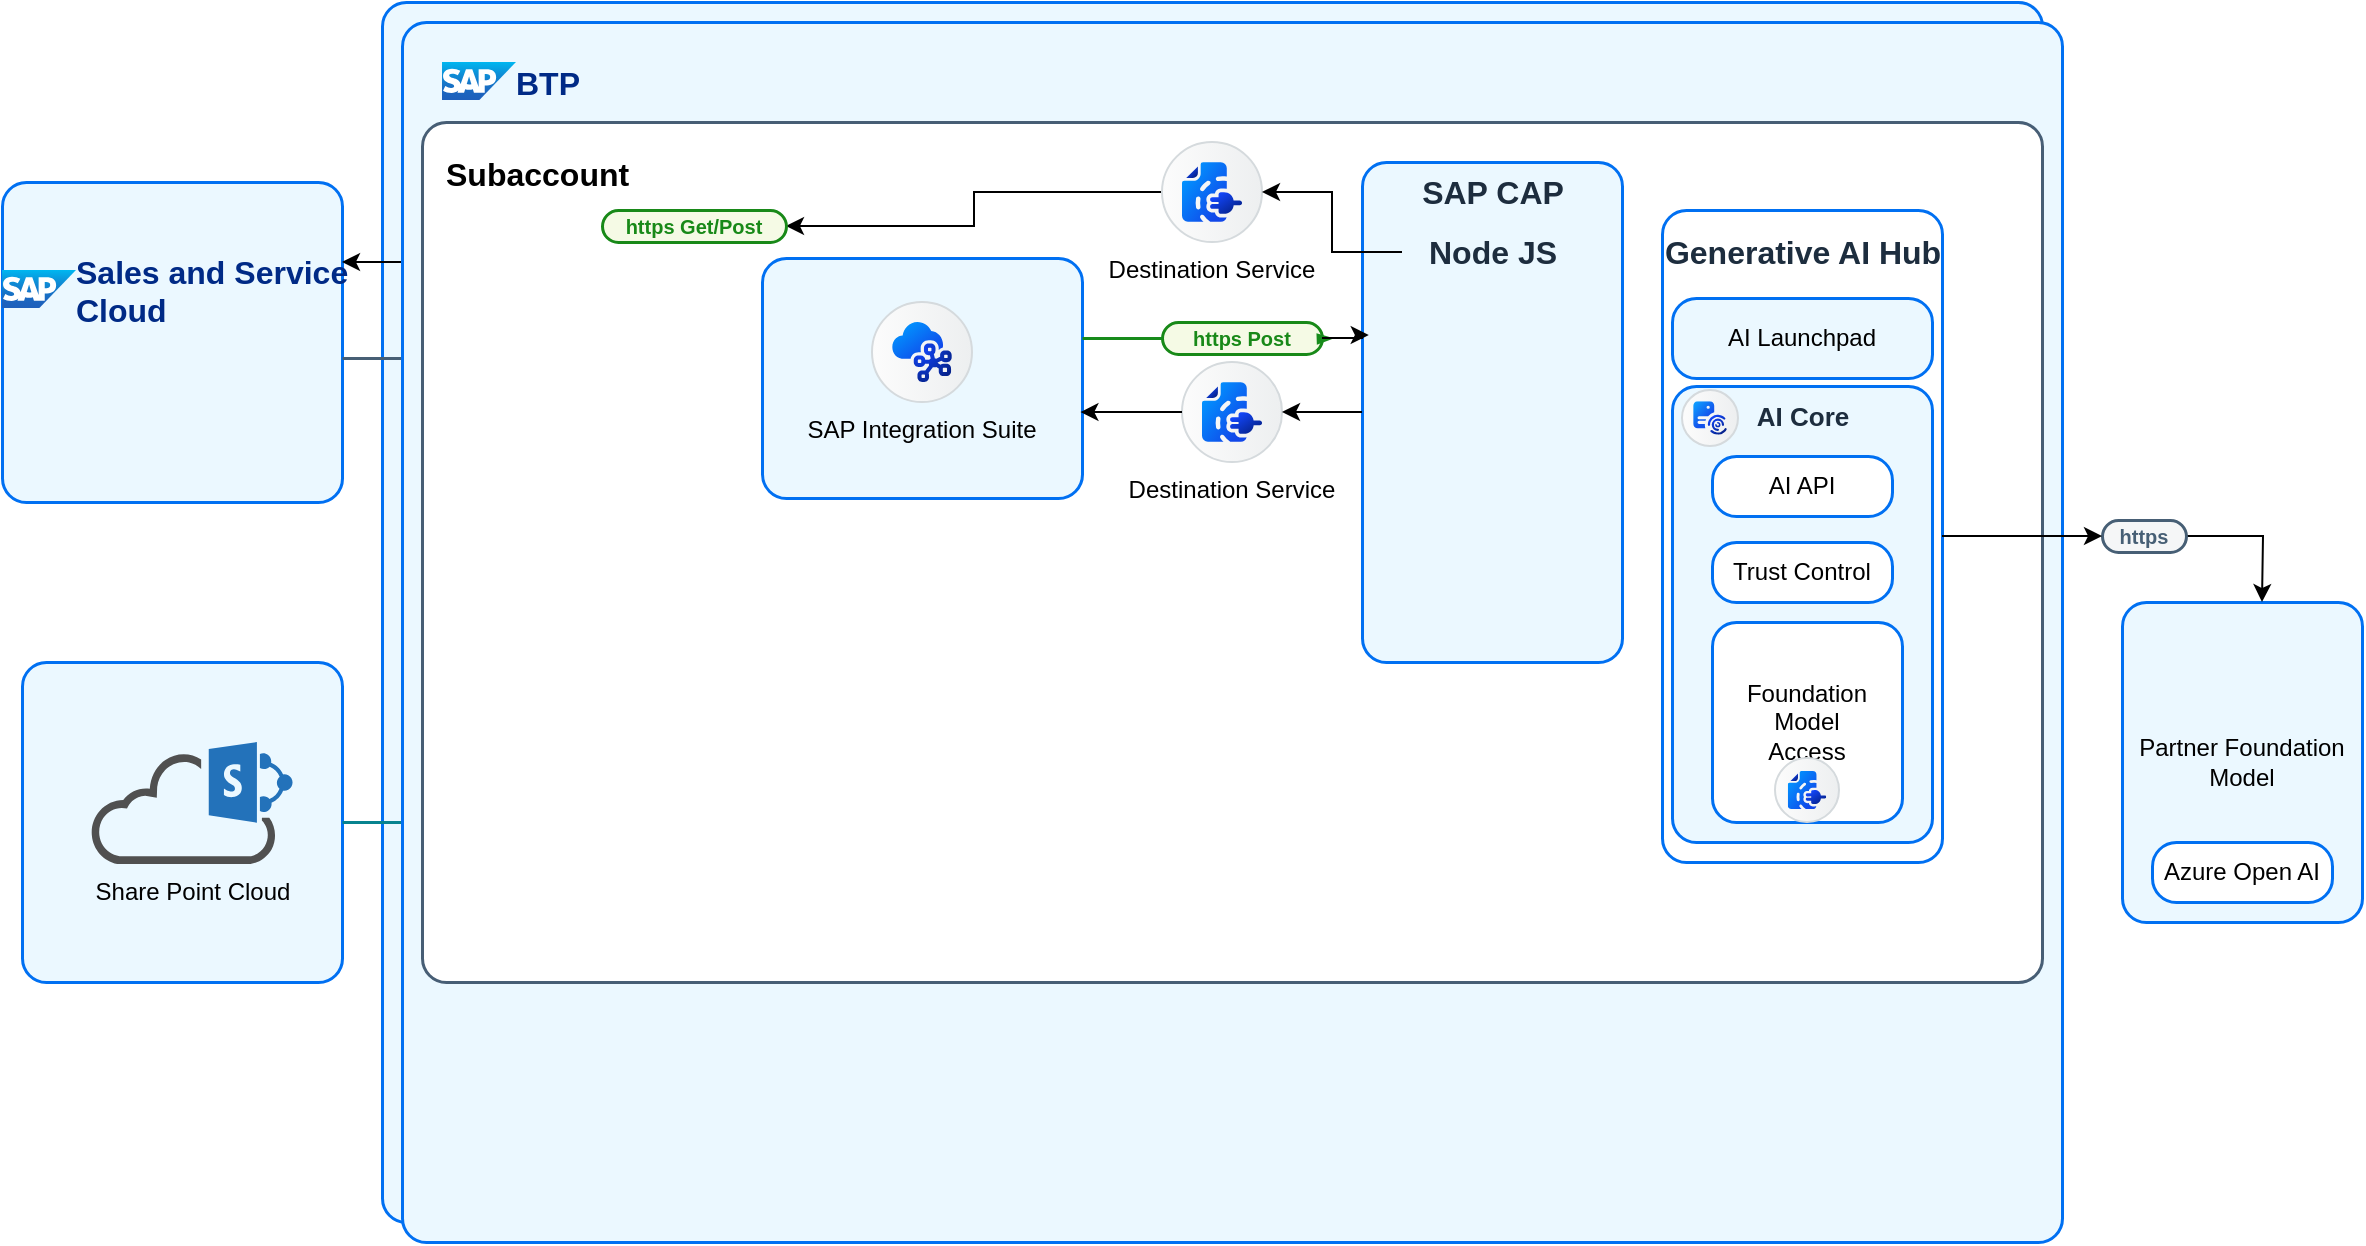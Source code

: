 <mxfile version="26.2.2">
  <diagram name="Page-1" id="Yag0mdinwdJECd6g6KUp">
    <mxGraphModel dx="1976" dy="1744" grid="1" gridSize="10" guides="1" tooltips="1" connect="1" arrows="1" fold="1" page="1" pageScale="1" pageWidth="850" pageHeight="1100" math="0" shadow="0">
      <root>
        <mxCell id="0" />
        <mxCell id="1" parent="0" />
        <mxCell id="W-08lDt5VjioLUpuFYYB-1" value="" style="rounded=1;whiteSpace=wrap;html=1;strokeColor=#0070F2;fillColor=#EBF8FF;arcSize=24;absoluteArcSize=1;imageWidth=64;imageHeight=64;strokeWidth=1.5;" vertex="1" parent="1">
          <mxGeometry x="-130" y="-170" width="830" height="610" as="geometry" />
        </mxCell>
        <mxCell id="W-08lDt5VjioLUpuFYYB-2" value="BTP" style="image;image=img/lib/sap/SAP_Logo.svg;editableCssRules=.*;part=1;verticalLabelPosition=middle;labelBackgroundColor=none;verticalAlign=middle;imageAspect=0;labelPosition=right;align=left;fontSize=16;fontStyle=1;spacingLeft=0;fontColor=#002A86;spacing=0;" vertex="1" parent="W-08lDt5VjioLUpuFYYB-1">
          <mxGeometry width="37" height="19" relative="1" as="geometry">
            <mxPoint x="20" y="20" as="offset" />
          </mxGeometry>
        </mxCell>
        <mxCell id="W-08lDt5VjioLUpuFYYB-3" value="Subaccount&lt;div&gt;&lt;br&gt;&lt;/div&gt;" style="rounded=1;whiteSpace=wrap;html=1;strokeColor=#475E75;fillColor=#ffffff;arcSize=24;absoluteArcSize=1;imageWidth=64;imageHeight=64;strokeWidth=1.5;part=1;verticalAlign=top;align=left;fontSize=16;fontStyle=1;spacingLeft=10;spacingTop=10;" vertex="1" parent="W-08lDt5VjioLUpuFYYB-1">
          <mxGeometry x="10" y="50" width="810" height="430" as="geometry" />
        </mxCell>
        <mxCell id="W-08lDt5VjioLUpuFYYB-20" value="" style="rounded=1;whiteSpace=wrap;html=1;strokeColor=#0070F2;fillColor=#EBF8FF;arcSize=24;absoluteArcSize=1;imageWidth=64;imageHeight=64;strokeWidth=1.5;" vertex="1" parent="W-08lDt5VjioLUpuFYYB-1">
          <mxGeometry x="180" y="118" width="160" height="120" as="geometry" />
        </mxCell>
        <mxCell id="W-08lDt5VjioLUpuFYYB-22" value="SAP Integration Suite" style="shape=mxgraph.sap.icon;labelPosition=center;verticalLabelPosition=bottom;align=center;verticalAlign=top;strokeWidth=1;strokeColor=#D5DADD;fillColor=#EDEFF0;gradientColor=#FCFCFC;gradientDirection=west;aspect=fixed;SAPIcon=SAP_Integration_Suite_-_Cloud_Integration" vertex="1" parent="W-08lDt5VjioLUpuFYYB-1">
          <mxGeometry x="235" y="140" width="50" height="50" as="geometry" />
        </mxCell>
        <mxCell id="W-08lDt5VjioLUpuFYYB-32" value="" style="rounded=1;whiteSpace=wrap;html=1;strokeColor=#0070F2;fillColor=#EBF8FF;arcSize=24;absoluteArcSize=1;imageWidth=64;imageHeight=64;strokeWidth=1.5;" vertex="1" parent="W-08lDt5VjioLUpuFYYB-1">
          <mxGeometry x="480" y="70" width="130" height="250" as="geometry" />
        </mxCell>
        <mxCell id="W-08lDt5VjioLUpuFYYB-99" style="edgeStyle=orthogonalEdgeStyle;rounded=0;orthogonalLoop=1;jettySize=auto;html=1;entryX=1;entryY=0.5;entryDx=0;entryDy=0;" edge="1" parent="W-08lDt5VjioLUpuFYYB-1" source="W-08lDt5VjioLUpuFYYB-50" target="W-08lDt5VjioLUpuFYYB-86">
          <mxGeometry relative="1" as="geometry" />
        </mxCell>
        <mxCell id="W-08lDt5VjioLUpuFYYB-50" value="Destination Service" style="shape=mxgraph.sap.icon;labelPosition=center;verticalLabelPosition=bottom;align=center;verticalAlign=top;strokeWidth=1;strokeColor=#D5DADD;fillColor=#EDEFF0;gradientColor=#FCFCFC;gradientDirection=west;aspect=fixed;SAPIcon=SAP_Destination_service" vertex="1" parent="W-08lDt5VjioLUpuFYYB-1">
          <mxGeometry x="380" y="60" width="50" height="50" as="geometry" />
        </mxCell>
        <mxCell id="W-08lDt5VjioLUpuFYYB-54" value="Destination Service" style="shape=mxgraph.sap.icon;labelPosition=center;verticalLabelPosition=bottom;align=center;verticalAlign=top;strokeWidth=1;strokeColor=#D5DADD;fillColor=#EDEFF0;gradientColor=#FCFCFC;gradientDirection=west;aspect=fixed;SAPIcon=SAP_Destination_service" vertex="1" parent="W-08lDt5VjioLUpuFYYB-1">
          <mxGeometry x="390" y="170" width="50" height="50" as="geometry" />
        </mxCell>
        <mxCell id="W-08lDt5VjioLUpuFYYB-57" value="&lt;b style=&quot;font-family: arial; font-size: 16px;&quot;&gt;SAP CAP&lt;/b&gt;" style="text;html=1;align=center;verticalAlign=middle;resizable=0;points=[[0,0.5,0,0,0],[0.5,0,0,0,0],[0.5,1,0,0,0],[1,0.5,0,0,0]];autosize=1;strokeColor=none;fillColor=none;fontSize=12;fontColor=#1D2D3E;fontFamily=Helvetica;" vertex="1" parent="W-08lDt5VjioLUpuFYYB-1">
          <mxGeometry x="500" y="70" width="90" height="30" as="geometry" />
        </mxCell>
        <mxCell id="W-08lDt5VjioLUpuFYYB-104" style="edgeStyle=orthogonalEdgeStyle;rounded=0;orthogonalLoop=1;jettySize=auto;html=1;" edge="1" parent="W-08lDt5VjioLUpuFYYB-1" source="W-08lDt5VjioLUpuFYYB-60" target="W-08lDt5VjioLUpuFYYB-50">
          <mxGeometry relative="1" as="geometry" />
        </mxCell>
        <mxCell id="W-08lDt5VjioLUpuFYYB-60" value="&lt;font face=&quot;arial&quot; style=&quot;font-size: 16px;&quot;&gt;&lt;b style=&quot;font-size: 16px;&quot;&gt;Node JS&lt;/b&gt;&lt;/font&gt;" style="text;html=1;align=center;verticalAlign=middle;resizable=0;points=[[0,0.5,0,0,0],[0.5,0,0,0,0],[0.5,1,0,0,0],[1,0.5,0,0,0]];autosize=1;strokeColor=none;fillColor=none;fontSize=12;fontColor=#1D2D3E;fontFamily=Helvetica;" vertex="1" parent="W-08lDt5VjioLUpuFYYB-1">
          <mxGeometry x="500" y="100" width="90" height="30" as="geometry" />
        </mxCell>
        <mxCell id="W-08lDt5VjioLUpuFYYB-67" value="&lt;p style=&quot;line-height: 114%;&quot;&gt;&lt;font color=&quot;#188918&quot; size=&quot;1&quot;&gt;&lt;b style=&quot;&quot;&gt;https Post&lt;/b&gt;&lt;/font&gt;&lt;/p&gt;" style="rounded=1;whiteSpace=wrap;html=1;arcSize=50;strokeColor=#188918;fillColor=#f5fae5;fontColor=#266f3a;strokeWidth=1.5;" vertex="1" parent="W-08lDt5VjioLUpuFYYB-1">
          <mxGeometry x="380" y="150" width="80" height="16" as="geometry" />
        </mxCell>
        <mxCell id="W-08lDt5VjioLUpuFYYB-68" value="" style="endArrow=none;html=1;rounded=0;entryX=0;entryY=0.5;entryDx=0;entryDy=0;strokeColor=#178b1b;strokeWidth=1.5;" edge="1" target="W-08lDt5VjioLUpuFYYB-67" parent="W-08lDt5VjioLUpuFYYB-1">
          <mxGeometry width="50" height="50" relative="1" as="geometry">
            <mxPoint x="340" y="158" as="sourcePoint" />
            <mxPoint x="400" y="148" as="targetPoint" />
          </mxGeometry>
        </mxCell>
        <mxCell id="W-08lDt5VjioLUpuFYYB-69" value="" style="endArrow=blockThin;html=1;rounded=0;entryX=0;entryY=0.5;entryDx=0;entryDy=0;strokeColor=#178b1b;strokeWidth=1.5;exitX=1.015;exitY=0.505;exitDx=0;exitDy=0;exitPerimeter=0;endFill=1;endSize=4;startSize=4;" edge="1" source="W-08lDt5VjioLUpuFYYB-67" parent="W-08lDt5VjioLUpuFYYB-1">
          <mxGeometry width="50" height="50" relative="1" as="geometry">
            <mxPoint x="425" y="157.95" as="sourcePoint" />
            <mxPoint x="465" y="157.95" as="targetPoint" />
          </mxGeometry>
        </mxCell>
        <mxCell id="W-08lDt5VjioLUpuFYYB-86" value="&lt;p style=&quot;line-height: 114%;&quot;&gt;&lt;font size=&quot;1&quot; color=&quot;#188918&quot;&gt;&lt;b&gt;https Get/Post&lt;/b&gt;&lt;/font&gt;&lt;/p&gt;" style="rounded=1;whiteSpace=wrap;html=1;arcSize=50;strokeColor=#188918;fillColor=#f5fae5;fontColor=#266f3a;strokeWidth=1.5;" vertex="1" parent="W-08lDt5VjioLUpuFYYB-1">
          <mxGeometry x="100" y="94" width="91.99" height="16" as="geometry" />
        </mxCell>
        <mxCell id="W-08lDt5VjioLUpuFYYB-98" style="edgeStyle=orthogonalEdgeStyle;rounded=0;orthogonalLoop=1;jettySize=auto;html=1;entryX=0.026;entryY=0.346;entryDx=0;entryDy=0;entryPerimeter=0;" edge="1" parent="W-08lDt5VjioLUpuFYYB-1" source="W-08lDt5VjioLUpuFYYB-67" target="W-08lDt5VjioLUpuFYYB-32">
          <mxGeometry relative="1" as="geometry" />
        </mxCell>
        <mxCell id="W-08lDt5VjioLUpuFYYB-100" style="edgeStyle=orthogonalEdgeStyle;rounded=0;orthogonalLoop=1;jettySize=auto;html=1;entryX=1;entryY=0.5;entryDx=0;entryDy=0;entryPerimeter=0;" edge="1" parent="W-08lDt5VjioLUpuFYYB-1" source="W-08lDt5VjioLUpuFYYB-32" target="W-08lDt5VjioLUpuFYYB-54">
          <mxGeometry relative="1" as="geometry" />
        </mxCell>
        <mxCell id="W-08lDt5VjioLUpuFYYB-103" style="edgeStyle=orthogonalEdgeStyle;rounded=0;orthogonalLoop=1;jettySize=auto;html=1;entryX=0.995;entryY=0.642;entryDx=0;entryDy=0;entryPerimeter=0;" edge="1" parent="W-08lDt5VjioLUpuFYYB-1" source="W-08lDt5VjioLUpuFYYB-54" target="W-08lDt5VjioLUpuFYYB-20">
          <mxGeometry relative="1" as="geometry" />
        </mxCell>
        <mxCell id="W-08lDt5VjioLUpuFYYB-108" value="" style="rounded=1;whiteSpace=wrap;html=1;strokeColor=#0070F2;fillColor=#ffffff;arcSize=24;absoluteArcSize=1;imageWidth=64;imageHeight=64;strokeWidth=1.5;" vertex="1" parent="W-08lDt5VjioLUpuFYYB-1">
          <mxGeometry x="630" y="94" width="140" height="326" as="geometry" />
        </mxCell>
        <mxCell id="W-08lDt5VjioLUpuFYYB-109" value="&lt;b style=&quot;font-family: arial; font-size: 16px;&quot;&gt;Generative AI Hub&lt;/b&gt;" style="text;html=1;align=center;verticalAlign=middle;resizable=0;points=[[0,0.5,0,0,0],[0.5,0,0,0,0],[0.5,1,0,0,0],[1,0.5,0,0,0]];autosize=1;strokeColor=none;fillColor=none;fontSize=12;fontColor=#1D2D3E;fontFamily=Helvetica;" vertex="1" parent="W-08lDt5VjioLUpuFYYB-1">
          <mxGeometry x="620" y="100" width="160" height="30" as="geometry" />
        </mxCell>
        <mxCell id="W-08lDt5VjioLUpuFYYB-110" value="AI Launchpad" style="rounded=1;whiteSpace=wrap;html=1;strokeColor=#0070F2;fillColor=#EBF8FF;arcSize=24;absoluteArcSize=1;imageWidth=64;imageHeight=64;strokeWidth=1.5;" vertex="1" parent="W-08lDt5VjioLUpuFYYB-1">
          <mxGeometry x="635" y="138" width="130" height="40" as="geometry" />
        </mxCell>
        <mxCell id="W-08lDt5VjioLUpuFYYB-111" value="" style="rounded=1;whiteSpace=wrap;html=1;strokeColor=#0070F2;fillColor=#EBF8FF;arcSize=24;absoluteArcSize=1;imageWidth=64;imageHeight=64;strokeWidth=1.5;" vertex="1" parent="W-08lDt5VjioLUpuFYYB-1">
          <mxGeometry x="635" y="182" width="130" height="228" as="geometry" />
        </mxCell>
        <mxCell id="W-08lDt5VjioLUpuFYYB-112" value="&lt;font face=&quot;arial&quot; style=&quot;font-size: 13px;&quot;&gt;&lt;b style=&quot;&quot;&gt;AI Core&lt;/b&gt;&lt;/font&gt;" style="text;html=1;align=center;verticalAlign=middle;resizable=0;points=[[0,0.5,0,0,0],[0.5,0,0,0,0],[0.5,1,0,0,0],[1,0.5,0,0,0]];autosize=1;strokeColor=none;fillColor=none;fontSize=12;fontColor=#1D2D3E;fontFamily=Helvetica;" vertex="1" parent="W-08lDt5VjioLUpuFYYB-1">
          <mxGeometry x="665" y="182" width="70" height="30" as="geometry" />
        </mxCell>
        <mxCell id="W-08lDt5VjioLUpuFYYB-113" value="" style="shape=mxgraph.sap.icon;labelPosition=center;verticalLabelPosition=bottom;align=center;verticalAlign=top;strokeWidth=1;strokeColor=#D5DADD;fillColor=#EDEFF0;gradientColor=#FCFCFC;gradientDirection=west;aspect=fixed;SAPIcon=SAP_AI_Core" vertex="1" parent="W-08lDt5VjioLUpuFYYB-1">
          <mxGeometry x="640" y="184" width="28" height="28" as="geometry" />
        </mxCell>
        <mxCell id="W-08lDt5VjioLUpuFYYB-115" value="AI API" style="rounded=1;whiteSpace=wrap;html=1;strokeColor=#0070F2;fillColor=#ffffff;arcSize=24;absoluteArcSize=1;imageWidth=64;imageHeight=64;strokeWidth=1.5;" vertex="1" parent="W-08lDt5VjioLUpuFYYB-1">
          <mxGeometry x="655" y="217" width="90" height="30" as="geometry" />
        </mxCell>
        <mxCell id="W-08lDt5VjioLUpuFYYB-116" value="Trust Control" style="rounded=1;whiteSpace=wrap;html=1;strokeColor=#0070F2;fillColor=#ffffff;arcSize=24;absoluteArcSize=1;imageWidth=64;imageHeight=64;strokeWidth=1.5;" vertex="1" parent="W-08lDt5VjioLUpuFYYB-1">
          <mxGeometry x="655" y="260" width="90" height="30" as="geometry" />
        </mxCell>
        <mxCell id="W-08lDt5VjioLUpuFYYB-117" value="Foundation&lt;br&gt;Model&lt;br&gt;Access" style="rounded=1;whiteSpace=wrap;html=1;strokeColor=#0070F2;fillColor=#ffffff;arcSize=24;absoluteArcSize=1;imageWidth=64;imageHeight=64;strokeWidth=1.5;" vertex="1" parent="W-08lDt5VjioLUpuFYYB-1">
          <mxGeometry x="655" y="300" width="95" height="100" as="geometry" />
        </mxCell>
        <mxCell id="W-08lDt5VjioLUpuFYYB-118" value="" style="shape=mxgraph.sap.icon;labelPosition=center;verticalLabelPosition=bottom;align=center;verticalAlign=top;strokeWidth=1;strokeColor=#D5DADD;fillColor=#EDEFF0;gradientColor=#FCFCFC;gradientDirection=west;aspect=fixed;SAPIcon=SAP_Destination_service" vertex="1" parent="W-08lDt5VjioLUpuFYYB-1">
          <mxGeometry x="686.5" y="368" width="32" height="32" as="geometry" />
        </mxCell>
        <mxCell id="W-08lDt5VjioLUpuFYYB-23" value="" style="rounded=1;whiteSpace=wrap;html=1;strokeColor=#0070F2;fillColor=#EBF8FF;arcSize=24;absoluteArcSize=1;imageWidth=64;imageHeight=64;strokeWidth=1.5;" vertex="1" parent="1">
          <mxGeometry x="-320" y="-80" width="170" height="160" as="geometry" />
        </mxCell>
        <mxCell id="W-08lDt5VjioLUpuFYYB-25" value="&lt;p style=&quot;line-height: 114%;&quot;&gt;&lt;font color=&quot;#475f75&quot; size=&quot;1&quot;&gt;&lt;b style=&quot;&quot;&gt;https Post&lt;/b&gt;&lt;/font&gt;&lt;/p&gt;" style="rounded=1;whiteSpace=wrap;html=1;arcSize=50;strokeColor=#475f75;fillColor=#f5f6f7;fontColor=#266f3a;strokeWidth=1.5;" vertex="1" parent="1">
          <mxGeometry x="-110" width="110" height="16" as="geometry" />
        </mxCell>
        <mxCell id="W-08lDt5VjioLUpuFYYB-26" value="" style="endArrow=none;html=1;rounded=0;entryX=0;entryY=0.5;entryDx=0;entryDy=0;strokeColor=#475f75;strokeWidth=1.5;" edge="1" target="W-08lDt5VjioLUpuFYYB-25" parent="1">
          <mxGeometry width="50" height="50" relative="1" as="geometry">
            <mxPoint x="-150" y="8" as="sourcePoint" />
            <mxPoint x="-90" y="-2" as="targetPoint" />
          </mxGeometry>
        </mxCell>
        <mxCell id="W-08lDt5VjioLUpuFYYB-27" value="" style="endArrow=blockThin;html=1;rounded=0;strokeColor=#475f75;strokeWidth=1.5;exitX=1.015;exitY=0.505;exitDx=0;exitDy=0;exitPerimeter=0;endFill=1;endSize=4;startSize=4;" edge="1" source="W-08lDt5VjioLUpuFYYB-25" parent="1" target="W-08lDt5VjioLUpuFYYB-20">
          <mxGeometry width="50" height="50" relative="1" as="geometry">
            <mxPoint x="-65" y="7.95" as="sourcePoint" />
            <mxPoint x="-25" y="7.95" as="targetPoint" />
          </mxGeometry>
        </mxCell>
        <mxCell id="W-08lDt5VjioLUpuFYYB-31" value="Sales and Service&#xa;Cloud" style="image;image=img/lib/sap/SAP_Logo.svg;editableCssRules=.*;verticalLabelPosition=middle;labelBackgroundColor=none;verticalAlign=middle;imageAspect=0;labelPosition=right;align=left;fontSize=16;fontStyle=1;spacingLeft=0;fontColor=#002A86;spacing=0;" vertex="1" parent="1">
          <mxGeometry x="-320" y="-36" width="37" height="19" as="geometry" />
        </mxCell>
        <mxCell id="W-08lDt5VjioLUpuFYYB-38" value="" style="rounded=1;whiteSpace=wrap;html=1;strokeColor=#0070F2;fillColor=#EBF8FF;arcSize=24;absoluteArcSize=1;imageWidth=64;imageHeight=64;strokeWidth=1.5;" vertex="1" parent="1">
          <mxGeometry x="-310" y="160" width="160" height="160" as="geometry" />
        </mxCell>
        <mxCell id="W-08lDt5VjioLUpuFYYB-36" value="Share Point Cloud" style="sketch=0;pointerEvents=1;shadow=0;dashed=0;html=1;strokeColor=none;fillColor=#505050;labelPosition=center;verticalLabelPosition=bottom;outlineConnect=0;verticalAlign=top;align=center;shape=mxgraph.office.clouds.cloud_sharepoint;" vertex="1" parent="1">
          <mxGeometry x="-275.5" y="200" width="101" height="61" as="geometry" />
        </mxCell>
        <mxCell id="W-08lDt5VjioLUpuFYYB-39" value="&lt;p style=&quot;line-height: 114%;&quot;&gt;&lt;font color=&quot;#07838f&quot; size=&quot;1&quot;&gt;&lt;b style=&quot;&quot;&gt;https Get&lt;/b&gt;&lt;/font&gt;&lt;/p&gt;" style="rounded=1;whiteSpace=wrap;html=1;arcSize=50;strokeColor=#07838f;fillColor=#dafdf5;fontColor=#266f3a;strokeWidth=1.5;" vertex="1" parent="1">
          <mxGeometry x="-90" y="232" width="100" height="16" as="geometry" />
        </mxCell>
        <mxCell id="W-08lDt5VjioLUpuFYYB-40" value="" style="endArrow=none;html=1;rounded=0;entryX=0;entryY=0.5;entryDx=0;entryDy=0;strokeColor=#07838f;strokeWidth=1.5;" edge="1" target="W-08lDt5VjioLUpuFYYB-39" parent="1">
          <mxGeometry width="50" height="50" relative="1" as="geometry">
            <mxPoint x="-130" y="240" as="sourcePoint" />
            <mxPoint x="-70" y="230" as="targetPoint" />
            <Array as="points">
              <mxPoint x="-150" y="240" />
            </Array>
          </mxGeometry>
        </mxCell>
        <mxCell id="W-08lDt5VjioLUpuFYYB-74" style="edgeStyle=orthogonalEdgeStyle;rounded=0;orthogonalLoop=1;jettySize=auto;html=1;entryX=1;entryY=0.5;entryDx=0;entryDy=0;" edge="1" parent="1" source="W-08lDt5VjioLUpuFYYB-20" target="W-08lDt5VjioLUpuFYYB-39">
          <mxGeometry relative="1" as="geometry" />
        </mxCell>
        <mxCell id="W-08lDt5VjioLUpuFYYB-106" style="edgeStyle=orthogonalEdgeStyle;rounded=0;orthogonalLoop=1;jettySize=auto;html=1;entryX=1;entryY=0.25;entryDx=0;entryDy=0;" edge="1" parent="1" source="W-08lDt5VjioLUpuFYYB-86" target="W-08lDt5VjioLUpuFYYB-23">
          <mxGeometry relative="1" as="geometry" />
        </mxCell>
        <mxCell id="W-08lDt5VjioLUpuFYYB-119" value="Partner Foundation&lt;br&gt;Model" style="rounded=1;whiteSpace=wrap;html=1;strokeColor=#0070F2;fillColor=#EBF8FF;arcSize=24;absoluteArcSize=1;imageWidth=64;imageHeight=64;strokeWidth=1.5;" vertex="1" parent="1">
          <mxGeometry x="740" y="130" width="120" height="160" as="geometry" />
        </mxCell>
        <mxCell id="W-08lDt5VjioLUpuFYYB-120" value="" style="rounded=1;whiteSpace=wrap;html=1;strokeColor=#0070F2;fillColor=#EBF8FF;arcSize=24;absoluteArcSize=1;imageWidth=64;imageHeight=64;strokeWidth=1.5;" vertex="1" parent="1">
          <mxGeometry x="-120" y="-160" width="830" height="610" as="geometry" />
        </mxCell>
        <mxCell id="W-08lDt5VjioLUpuFYYB-121" value="BTP" style="image;image=img/lib/sap/SAP_Logo.svg;editableCssRules=.*;part=1;verticalLabelPosition=middle;labelBackgroundColor=none;verticalAlign=middle;imageAspect=0;labelPosition=right;align=left;fontSize=16;fontStyle=1;spacingLeft=0;fontColor=#002A86;spacing=0;" vertex="1" parent="W-08lDt5VjioLUpuFYYB-120">
          <mxGeometry width="37" height="19" relative="1" as="geometry">
            <mxPoint x="20" y="20" as="offset" />
          </mxGeometry>
        </mxCell>
        <mxCell id="W-08lDt5VjioLUpuFYYB-122" value="Subaccount&lt;div&gt;&lt;br&gt;&lt;/div&gt;" style="rounded=1;whiteSpace=wrap;html=1;strokeColor=#475E75;fillColor=#ffffff;arcSize=24;absoluteArcSize=1;imageWidth=64;imageHeight=64;strokeWidth=1.5;part=1;verticalAlign=top;align=left;fontSize=16;fontStyle=1;spacingLeft=10;spacingTop=10;" vertex="1" parent="W-08lDt5VjioLUpuFYYB-120">
          <mxGeometry x="10" y="50" width="810" height="430" as="geometry" />
        </mxCell>
        <mxCell id="W-08lDt5VjioLUpuFYYB-123" value="" style="rounded=1;whiteSpace=wrap;html=1;strokeColor=#0070F2;fillColor=#EBF8FF;arcSize=24;absoluteArcSize=1;imageWidth=64;imageHeight=64;strokeWidth=1.5;" vertex="1" parent="W-08lDt5VjioLUpuFYYB-120">
          <mxGeometry x="180" y="118" width="160" height="120" as="geometry" />
        </mxCell>
        <mxCell id="W-08lDt5VjioLUpuFYYB-124" value="SAP Integration Suite" style="shape=mxgraph.sap.icon;labelPosition=center;verticalLabelPosition=bottom;align=center;verticalAlign=top;strokeWidth=1;strokeColor=#D5DADD;fillColor=#EDEFF0;gradientColor=#FCFCFC;gradientDirection=west;aspect=fixed;SAPIcon=SAP_Integration_Suite_-_Cloud_Integration" vertex="1" parent="W-08lDt5VjioLUpuFYYB-120">
          <mxGeometry x="235" y="140" width="50" height="50" as="geometry" />
        </mxCell>
        <mxCell id="W-08lDt5VjioLUpuFYYB-125" value="" style="rounded=1;whiteSpace=wrap;html=1;strokeColor=#0070F2;fillColor=#EBF8FF;arcSize=24;absoluteArcSize=1;imageWidth=64;imageHeight=64;strokeWidth=1.5;" vertex="1" parent="W-08lDt5VjioLUpuFYYB-120">
          <mxGeometry x="480" y="70" width="130" height="250" as="geometry" />
        </mxCell>
        <mxCell id="W-08lDt5VjioLUpuFYYB-126" style="edgeStyle=orthogonalEdgeStyle;rounded=0;orthogonalLoop=1;jettySize=auto;html=1;entryX=1;entryY=0.5;entryDx=0;entryDy=0;" edge="1" parent="W-08lDt5VjioLUpuFYYB-120" source="W-08lDt5VjioLUpuFYYB-127" target="W-08lDt5VjioLUpuFYYB-135">
          <mxGeometry relative="1" as="geometry" />
        </mxCell>
        <mxCell id="W-08lDt5VjioLUpuFYYB-127" value="Destination Service" style="shape=mxgraph.sap.icon;labelPosition=center;verticalLabelPosition=bottom;align=center;verticalAlign=top;strokeWidth=1;strokeColor=#D5DADD;fillColor=#EDEFF0;gradientColor=#FCFCFC;gradientDirection=west;aspect=fixed;SAPIcon=SAP_Destination_service" vertex="1" parent="W-08lDt5VjioLUpuFYYB-120">
          <mxGeometry x="380" y="60" width="50" height="50" as="geometry" />
        </mxCell>
        <mxCell id="W-08lDt5VjioLUpuFYYB-128" value="Destination Service" style="shape=mxgraph.sap.icon;labelPosition=center;verticalLabelPosition=bottom;align=center;verticalAlign=top;strokeWidth=1;strokeColor=#D5DADD;fillColor=#EDEFF0;gradientColor=#FCFCFC;gradientDirection=west;aspect=fixed;SAPIcon=SAP_Destination_service" vertex="1" parent="W-08lDt5VjioLUpuFYYB-120">
          <mxGeometry x="390" y="170" width="50" height="50" as="geometry" />
        </mxCell>
        <mxCell id="W-08lDt5VjioLUpuFYYB-129" value="&lt;b style=&quot;font-family: arial; font-size: 16px;&quot;&gt;SAP CAP&lt;/b&gt;" style="text;html=1;align=center;verticalAlign=middle;resizable=0;points=[[0,0.5,0,0,0],[0.5,0,0,0,0],[0.5,1,0,0,0],[1,0.5,0,0,0]];autosize=1;strokeColor=none;fillColor=none;fontSize=12;fontColor=#1D2D3E;fontFamily=Helvetica;" vertex="1" parent="W-08lDt5VjioLUpuFYYB-120">
          <mxGeometry x="500" y="70" width="90" height="30" as="geometry" />
        </mxCell>
        <mxCell id="W-08lDt5VjioLUpuFYYB-130" style="edgeStyle=orthogonalEdgeStyle;rounded=0;orthogonalLoop=1;jettySize=auto;html=1;" edge="1" parent="W-08lDt5VjioLUpuFYYB-120" source="W-08lDt5VjioLUpuFYYB-131" target="W-08lDt5VjioLUpuFYYB-127">
          <mxGeometry relative="1" as="geometry" />
        </mxCell>
        <mxCell id="W-08lDt5VjioLUpuFYYB-131" value="&lt;font face=&quot;arial&quot; style=&quot;font-size: 16px;&quot;&gt;&lt;b style=&quot;font-size: 16px;&quot;&gt;Node JS&lt;/b&gt;&lt;/font&gt;" style="text;html=1;align=center;verticalAlign=middle;resizable=0;points=[[0,0.5,0,0,0],[0.5,0,0,0,0],[0.5,1,0,0,0],[1,0.5,0,0,0]];autosize=1;strokeColor=none;fillColor=none;fontSize=12;fontColor=#1D2D3E;fontFamily=Helvetica;" vertex="1" parent="W-08lDt5VjioLUpuFYYB-120">
          <mxGeometry x="500" y="100" width="90" height="30" as="geometry" />
        </mxCell>
        <mxCell id="W-08lDt5VjioLUpuFYYB-132" value="&lt;p style=&quot;line-height: 114%;&quot;&gt;&lt;font color=&quot;#188918&quot; size=&quot;1&quot;&gt;&lt;b style=&quot;&quot;&gt;https Post&lt;/b&gt;&lt;/font&gt;&lt;/p&gt;" style="rounded=1;whiteSpace=wrap;html=1;arcSize=50;strokeColor=#188918;fillColor=#f5fae5;fontColor=#266f3a;strokeWidth=1.5;" vertex="1" parent="W-08lDt5VjioLUpuFYYB-120">
          <mxGeometry x="380" y="150" width="80" height="16" as="geometry" />
        </mxCell>
        <mxCell id="W-08lDt5VjioLUpuFYYB-133" value="" style="endArrow=none;html=1;rounded=0;entryX=0;entryY=0.5;entryDx=0;entryDy=0;strokeColor=#178b1b;strokeWidth=1.5;" edge="1" parent="W-08lDt5VjioLUpuFYYB-120" target="W-08lDt5VjioLUpuFYYB-132">
          <mxGeometry width="50" height="50" relative="1" as="geometry">
            <mxPoint x="340" y="158" as="sourcePoint" />
            <mxPoint x="400" y="148" as="targetPoint" />
          </mxGeometry>
        </mxCell>
        <mxCell id="W-08lDt5VjioLUpuFYYB-134" value="" style="endArrow=blockThin;html=1;rounded=0;entryX=0;entryY=0.5;entryDx=0;entryDy=0;strokeColor=#178b1b;strokeWidth=1.5;exitX=1.015;exitY=0.505;exitDx=0;exitDy=0;exitPerimeter=0;endFill=1;endSize=4;startSize=4;" edge="1" parent="W-08lDt5VjioLUpuFYYB-120" source="W-08lDt5VjioLUpuFYYB-132">
          <mxGeometry width="50" height="50" relative="1" as="geometry">
            <mxPoint x="425" y="157.95" as="sourcePoint" />
            <mxPoint x="465" y="157.95" as="targetPoint" />
          </mxGeometry>
        </mxCell>
        <mxCell id="W-08lDt5VjioLUpuFYYB-135" value="&lt;p style=&quot;line-height: 114%;&quot;&gt;&lt;font size=&quot;1&quot; color=&quot;#188918&quot;&gt;&lt;b&gt;https Get/Post&lt;/b&gt;&lt;/font&gt;&lt;/p&gt;" style="rounded=1;whiteSpace=wrap;html=1;arcSize=50;strokeColor=#188918;fillColor=#f5fae5;fontColor=#266f3a;strokeWidth=1.5;" vertex="1" parent="W-08lDt5VjioLUpuFYYB-120">
          <mxGeometry x="100" y="94" width="91.99" height="16" as="geometry" />
        </mxCell>
        <mxCell id="W-08lDt5VjioLUpuFYYB-136" style="edgeStyle=orthogonalEdgeStyle;rounded=0;orthogonalLoop=1;jettySize=auto;html=1;entryX=0.026;entryY=0.346;entryDx=0;entryDy=0;entryPerimeter=0;" edge="1" parent="W-08lDt5VjioLUpuFYYB-120" source="W-08lDt5VjioLUpuFYYB-132" target="W-08lDt5VjioLUpuFYYB-125">
          <mxGeometry relative="1" as="geometry" />
        </mxCell>
        <mxCell id="W-08lDt5VjioLUpuFYYB-137" style="edgeStyle=orthogonalEdgeStyle;rounded=0;orthogonalLoop=1;jettySize=auto;html=1;entryX=1;entryY=0.5;entryDx=0;entryDy=0;entryPerimeter=0;" edge="1" parent="W-08lDt5VjioLUpuFYYB-120" source="W-08lDt5VjioLUpuFYYB-125" target="W-08lDt5VjioLUpuFYYB-128">
          <mxGeometry relative="1" as="geometry" />
        </mxCell>
        <mxCell id="W-08lDt5VjioLUpuFYYB-138" style="edgeStyle=orthogonalEdgeStyle;rounded=0;orthogonalLoop=1;jettySize=auto;html=1;entryX=0.995;entryY=0.642;entryDx=0;entryDy=0;entryPerimeter=0;" edge="1" parent="W-08lDt5VjioLUpuFYYB-120" source="W-08lDt5VjioLUpuFYYB-128" target="W-08lDt5VjioLUpuFYYB-123">
          <mxGeometry relative="1" as="geometry" />
        </mxCell>
        <mxCell id="W-08lDt5VjioLUpuFYYB-139" value="" style="rounded=1;whiteSpace=wrap;html=1;strokeColor=#0070F2;fillColor=#ffffff;arcSize=24;absoluteArcSize=1;imageWidth=64;imageHeight=64;strokeWidth=1.5;" vertex="1" parent="W-08lDt5VjioLUpuFYYB-120">
          <mxGeometry x="630" y="94" width="140" height="326" as="geometry" />
        </mxCell>
        <mxCell id="W-08lDt5VjioLUpuFYYB-140" value="&lt;b style=&quot;font-family: arial; font-size: 16px;&quot;&gt;Generative AI Hub&lt;/b&gt;" style="text;html=1;align=center;verticalAlign=middle;resizable=0;points=[[0,0.5,0,0,0],[0.5,0,0,0,0],[0.5,1,0,0,0],[1,0.5,0,0,0]];autosize=1;strokeColor=none;fillColor=none;fontSize=12;fontColor=#1D2D3E;fontFamily=Helvetica;" vertex="1" parent="W-08lDt5VjioLUpuFYYB-120">
          <mxGeometry x="620" y="100" width="160" height="30" as="geometry" />
        </mxCell>
        <mxCell id="W-08lDt5VjioLUpuFYYB-141" value="AI Launchpad" style="rounded=1;whiteSpace=wrap;html=1;strokeColor=#0070F2;fillColor=#EBF8FF;arcSize=24;absoluteArcSize=1;imageWidth=64;imageHeight=64;strokeWidth=1.5;" vertex="1" parent="W-08lDt5VjioLUpuFYYB-120">
          <mxGeometry x="635" y="138" width="130" height="40" as="geometry" />
        </mxCell>
        <mxCell id="W-08lDt5VjioLUpuFYYB-142" value="" style="rounded=1;whiteSpace=wrap;html=1;strokeColor=#0070F2;fillColor=#EBF8FF;arcSize=24;absoluteArcSize=1;imageWidth=64;imageHeight=64;strokeWidth=1.5;" vertex="1" parent="W-08lDt5VjioLUpuFYYB-120">
          <mxGeometry x="635" y="182" width="130" height="228" as="geometry" />
        </mxCell>
        <mxCell id="W-08lDt5VjioLUpuFYYB-143" value="&lt;font face=&quot;arial&quot; style=&quot;font-size: 13px;&quot;&gt;&lt;b style=&quot;&quot;&gt;AI Core&lt;/b&gt;&lt;/font&gt;" style="text;html=1;align=center;verticalAlign=middle;resizable=0;points=[[0,0.5,0,0,0],[0.5,0,0,0,0],[0.5,1,0,0,0],[1,0.5,0,0,0]];autosize=1;strokeColor=none;fillColor=none;fontSize=12;fontColor=#1D2D3E;fontFamily=Helvetica;" vertex="1" parent="W-08lDt5VjioLUpuFYYB-120">
          <mxGeometry x="665" y="182" width="70" height="30" as="geometry" />
        </mxCell>
        <mxCell id="W-08lDt5VjioLUpuFYYB-144" value="" style="shape=mxgraph.sap.icon;labelPosition=center;verticalLabelPosition=bottom;align=center;verticalAlign=top;strokeWidth=1;strokeColor=#D5DADD;fillColor=#EDEFF0;gradientColor=#FCFCFC;gradientDirection=west;aspect=fixed;SAPIcon=SAP_AI_Core" vertex="1" parent="W-08lDt5VjioLUpuFYYB-120">
          <mxGeometry x="640" y="184" width="28" height="28" as="geometry" />
        </mxCell>
        <mxCell id="W-08lDt5VjioLUpuFYYB-145" value="AI API" style="rounded=1;whiteSpace=wrap;html=1;strokeColor=#0070F2;fillColor=#ffffff;arcSize=24;absoluteArcSize=1;imageWidth=64;imageHeight=64;strokeWidth=1.5;" vertex="1" parent="W-08lDt5VjioLUpuFYYB-120">
          <mxGeometry x="655" y="217" width="90" height="30" as="geometry" />
        </mxCell>
        <mxCell id="W-08lDt5VjioLUpuFYYB-146" value="Trust Control" style="rounded=1;whiteSpace=wrap;html=1;strokeColor=#0070F2;fillColor=#ffffff;arcSize=24;absoluteArcSize=1;imageWidth=64;imageHeight=64;strokeWidth=1.5;" vertex="1" parent="W-08lDt5VjioLUpuFYYB-120">
          <mxGeometry x="655" y="260" width="90" height="30" as="geometry" />
        </mxCell>
        <mxCell id="W-08lDt5VjioLUpuFYYB-147" value="Foundation&lt;br&gt;Model&lt;br&gt;Access" style="rounded=1;whiteSpace=wrap;html=1;strokeColor=#0070F2;fillColor=#ffffff;arcSize=24;absoluteArcSize=1;imageWidth=64;imageHeight=64;strokeWidth=1.5;" vertex="1" parent="W-08lDt5VjioLUpuFYYB-120">
          <mxGeometry x="655" y="300" width="95" height="100" as="geometry" />
        </mxCell>
        <mxCell id="W-08lDt5VjioLUpuFYYB-148" value="" style="shape=mxgraph.sap.icon;labelPosition=center;verticalLabelPosition=bottom;align=center;verticalAlign=top;strokeWidth=1;strokeColor=#D5DADD;fillColor=#EDEFF0;gradientColor=#FCFCFC;gradientDirection=west;aspect=fixed;SAPIcon=SAP_Destination_service" vertex="1" parent="W-08lDt5VjioLUpuFYYB-120">
          <mxGeometry x="686.5" y="368" width="32" height="32" as="geometry" />
        </mxCell>
        <mxCell id="W-08lDt5VjioLUpuFYYB-149" value="Azure Open AI" style="rounded=1;whiteSpace=wrap;html=1;strokeColor=#0070F2;fillColor=#ffffff;arcSize=24;absoluteArcSize=1;imageWidth=64;imageHeight=64;strokeWidth=1.5;" vertex="1" parent="1">
          <mxGeometry x="755" y="250" width="90" height="30" as="geometry" />
        </mxCell>
        <mxCell id="W-08lDt5VjioLUpuFYYB-166" style="edgeStyle=orthogonalEdgeStyle;rounded=0;orthogonalLoop=1;jettySize=auto;html=1;" edge="1" parent="1" source="W-08lDt5VjioLUpuFYYB-158">
          <mxGeometry relative="1" as="geometry">
            <mxPoint x="810" y="130" as="targetPoint" />
          </mxGeometry>
        </mxCell>
        <mxCell id="W-08lDt5VjioLUpuFYYB-158" value="&lt;p style=&quot;line-height: 114%;&quot;&gt;&lt;font color=&quot;#475f75&quot; size=&quot;1&quot;&gt;&lt;b style=&quot;&quot;&gt;https&lt;/b&gt;&lt;/font&gt;&lt;/p&gt;" style="rounded=1;whiteSpace=wrap;html=1;arcSize=50;strokeColor=#475f75;fillColor=#f5f6f7;fontColor=#266f3a;strokeWidth=1.5;" vertex="1" parent="1">
          <mxGeometry x="730" y="89" width="41.99" height="16" as="geometry" />
        </mxCell>
        <mxCell id="W-08lDt5VjioLUpuFYYB-162" style="edgeStyle=orthogonalEdgeStyle;rounded=0;orthogonalLoop=1;jettySize=auto;html=1;entryX=0;entryY=0.5;entryDx=0;entryDy=0;" edge="1" parent="1" source="W-08lDt5VjioLUpuFYYB-139" target="W-08lDt5VjioLUpuFYYB-158">
          <mxGeometry relative="1" as="geometry" />
        </mxCell>
      </root>
    </mxGraphModel>
  </diagram>
</mxfile>
